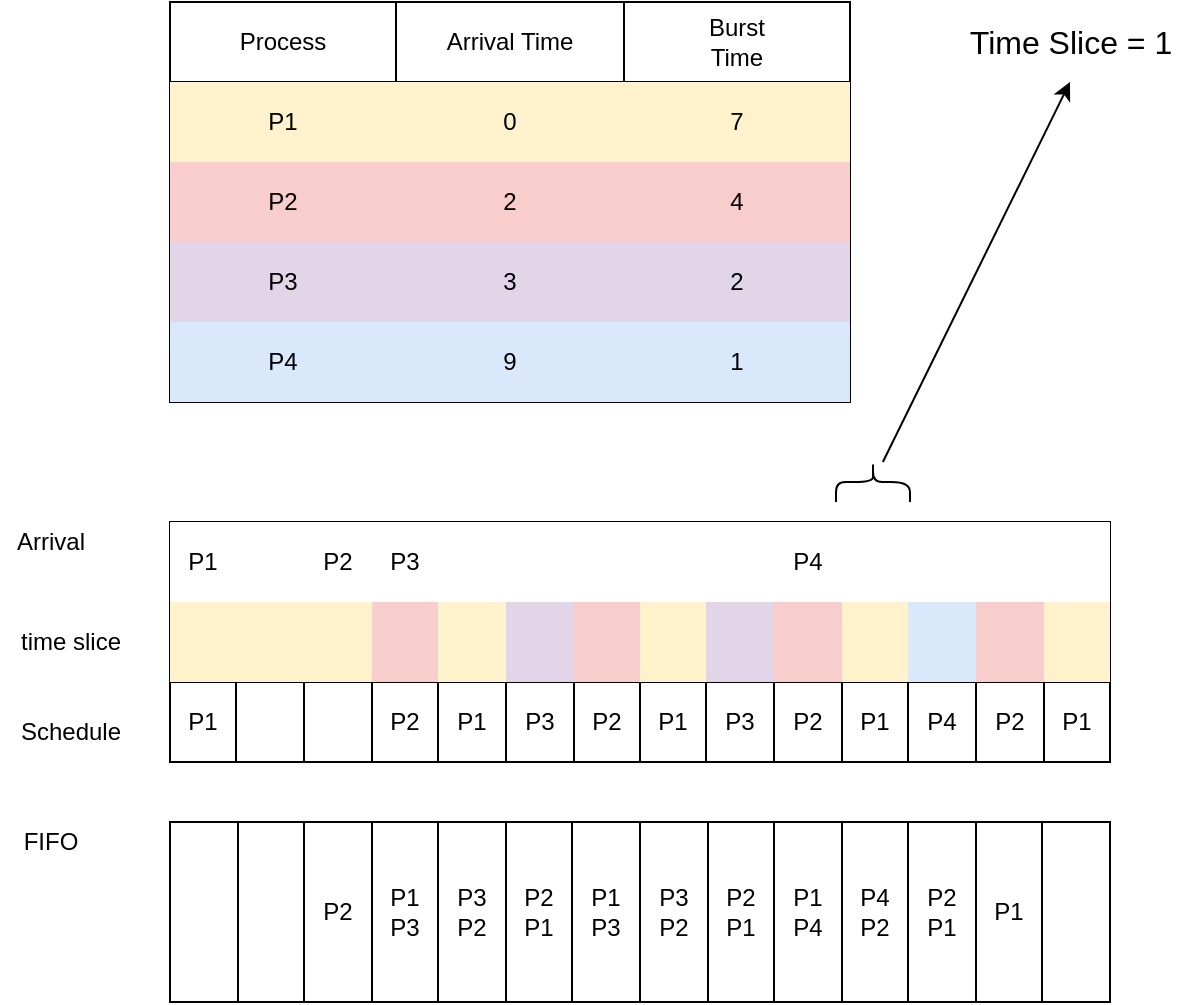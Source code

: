 <mxfile version="13.5.3" type="github">
  <diagram id="Xz5VpQ-nctI5k1B7I2_a" name="Page-1">
    <mxGraphModel dx="807" dy="971" grid="1" gridSize="10" guides="1" tooltips="1" connect="1" arrows="1" fold="1" page="1" pageScale="1" pageWidth="827" pageHeight="1169" math="0" shadow="0">
      <root>
        <mxCell id="0" />
        <mxCell id="1" parent="0" />
        <mxCell id="ZlWjMlq3aEdvPCdujIfU-1" value="" style="shape=table;html=1;whiteSpace=wrap;startSize=0;container=1;collapsible=0;childLayout=tableLayout;" vertex="1" parent="1">
          <mxGeometry x="190" y="220" width="340" height="200" as="geometry" />
        </mxCell>
        <mxCell id="ZlWjMlq3aEdvPCdujIfU-2" value="" style="shape=partialRectangle;html=1;whiteSpace=wrap;collapsible=0;dropTarget=0;pointerEvents=0;fillColor=none;top=0;left=0;bottom=0;right=0;points=[[0,0.5],[1,0.5]];portConstraint=eastwest;" vertex="1" parent="ZlWjMlq3aEdvPCdujIfU-1">
          <mxGeometry width="340" height="40" as="geometry" />
        </mxCell>
        <mxCell id="ZlWjMlq3aEdvPCdujIfU-3" value="Process" style="shape=partialRectangle;html=1;whiteSpace=wrap;connectable=0;overflow=hidden;fillColor=none;top=0;left=0;bottom=0;right=0;" vertex="1" parent="ZlWjMlq3aEdvPCdujIfU-2">
          <mxGeometry width="113" height="40" as="geometry" />
        </mxCell>
        <mxCell id="ZlWjMlq3aEdvPCdujIfU-4" value="Arrival Time" style="shape=partialRectangle;html=1;whiteSpace=wrap;connectable=0;overflow=hidden;fillColor=none;top=0;left=0;bottom=0;right=0;" vertex="1" parent="ZlWjMlq3aEdvPCdujIfU-2">
          <mxGeometry x="113" width="114" height="40" as="geometry" />
        </mxCell>
        <mxCell id="ZlWjMlq3aEdvPCdujIfU-5" value="Burst&lt;br&gt;Time" style="shape=partialRectangle;html=1;whiteSpace=wrap;connectable=0;overflow=hidden;fillColor=none;top=0;left=0;bottom=0;right=0;" vertex="1" parent="ZlWjMlq3aEdvPCdujIfU-2">
          <mxGeometry x="227" width="113" height="40" as="geometry" />
        </mxCell>
        <mxCell id="ZlWjMlq3aEdvPCdujIfU-6" value="" style="shape=partialRectangle;html=1;whiteSpace=wrap;collapsible=0;dropTarget=0;pointerEvents=0;fillColor=none;top=0;left=0;bottom=0;right=0;points=[[0,0.5],[1,0.5]];portConstraint=eastwest;" vertex="1" parent="ZlWjMlq3aEdvPCdujIfU-1">
          <mxGeometry y="40" width="340" height="40" as="geometry" />
        </mxCell>
        <mxCell id="ZlWjMlq3aEdvPCdujIfU-7" value="P1" style="shape=partialRectangle;html=1;whiteSpace=wrap;connectable=0;overflow=hidden;fillColor=#fff2cc;top=0;left=0;bottom=0;right=0;strokeColor=#d6b656;" vertex="1" parent="ZlWjMlq3aEdvPCdujIfU-6">
          <mxGeometry width="113" height="40" as="geometry" />
        </mxCell>
        <mxCell id="ZlWjMlq3aEdvPCdujIfU-8" value="0" style="shape=partialRectangle;html=1;whiteSpace=wrap;connectable=0;overflow=hidden;fillColor=#fff2cc;top=0;left=0;bottom=0;right=0;strokeColor=#d6b656;" vertex="1" parent="ZlWjMlq3aEdvPCdujIfU-6">
          <mxGeometry x="113" width="114" height="40" as="geometry" />
        </mxCell>
        <mxCell id="ZlWjMlq3aEdvPCdujIfU-9" value="7" style="shape=partialRectangle;html=1;whiteSpace=wrap;connectable=0;overflow=hidden;fillColor=#fff2cc;top=0;left=0;bottom=0;right=0;strokeColor=#d6b656;" vertex="1" parent="ZlWjMlq3aEdvPCdujIfU-6">
          <mxGeometry x="227" width="113" height="40" as="geometry" />
        </mxCell>
        <mxCell id="ZlWjMlq3aEdvPCdujIfU-10" value="" style="shape=partialRectangle;html=1;whiteSpace=wrap;collapsible=0;dropTarget=0;pointerEvents=0;fillColor=none;top=0;left=0;bottom=0;right=0;points=[[0,0.5],[1,0.5]];portConstraint=eastwest;" vertex="1" parent="ZlWjMlq3aEdvPCdujIfU-1">
          <mxGeometry y="80" width="340" height="40" as="geometry" />
        </mxCell>
        <mxCell id="ZlWjMlq3aEdvPCdujIfU-11" value="P2" style="shape=partialRectangle;html=1;whiteSpace=wrap;connectable=0;overflow=hidden;fillColor=#f8cecc;top=0;left=0;bottom=0;right=0;strokeColor=#b85450;" vertex="1" parent="ZlWjMlq3aEdvPCdujIfU-10">
          <mxGeometry width="113" height="40" as="geometry" />
        </mxCell>
        <mxCell id="ZlWjMlq3aEdvPCdujIfU-12" value="2" style="shape=partialRectangle;html=1;whiteSpace=wrap;connectable=0;overflow=hidden;fillColor=#f8cecc;top=0;left=0;bottom=0;right=0;strokeColor=#b85450;" vertex="1" parent="ZlWjMlq3aEdvPCdujIfU-10">
          <mxGeometry x="113" width="114" height="40" as="geometry" />
        </mxCell>
        <mxCell id="ZlWjMlq3aEdvPCdujIfU-13" value="4" style="shape=partialRectangle;html=1;whiteSpace=wrap;connectable=0;overflow=hidden;fillColor=#f8cecc;top=0;left=0;bottom=0;right=0;strokeColor=#b85450;" vertex="1" parent="ZlWjMlq3aEdvPCdujIfU-10">
          <mxGeometry x="227" width="113" height="40" as="geometry" />
        </mxCell>
        <mxCell id="ZlWjMlq3aEdvPCdujIfU-14" value="" style="shape=partialRectangle;html=1;whiteSpace=wrap;collapsible=0;dropTarget=0;pointerEvents=0;fillColor=none;top=0;left=0;bottom=0;right=0;points=[[0,0.5],[1,0.5]];portConstraint=eastwest;" vertex="1" parent="ZlWjMlq3aEdvPCdujIfU-1">
          <mxGeometry y="120" width="340" height="40" as="geometry" />
        </mxCell>
        <mxCell id="ZlWjMlq3aEdvPCdujIfU-15" value="P3" style="shape=partialRectangle;html=1;whiteSpace=wrap;connectable=0;overflow=hidden;fillColor=#e1d5e7;top=0;left=0;bottom=0;right=0;strokeColor=#9673a6;" vertex="1" parent="ZlWjMlq3aEdvPCdujIfU-14">
          <mxGeometry width="113" height="40" as="geometry" />
        </mxCell>
        <mxCell id="ZlWjMlq3aEdvPCdujIfU-16" value="3" style="shape=partialRectangle;html=1;whiteSpace=wrap;connectable=0;overflow=hidden;fillColor=#e1d5e7;top=0;left=0;bottom=0;right=0;strokeColor=#9673a6;" vertex="1" parent="ZlWjMlq3aEdvPCdujIfU-14">
          <mxGeometry x="113" width="114" height="40" as="geometry" />
        </mxCell>
        <mxCell id="ZlWjMlq3aEdvPCdujIfU-17" value="2" style="shape=partialRectangle;html=1;whiteSpace=wrap;connectable=0;overflow=hidden;fillColor=#e1d5e7;top=0;left=0;bottom=0;right=0;strokeColor=#9673a6;" vertex="1" parent="ZlWjMlq3aEdvPCdujIfU-14">
          <mxGeometry x="227" width="113" height="40" as="geometry" />
        </mxCell>
        <mxCell id="ZlWjMlq3aEdvPCdujIfU-18" value="" style="shape=partialRectangle;html=1;whiteSpace=wrap;collapsible=0;dropTarget=0;pointerEvents=0;fillColor=none;top=0;left=0;bottom=0;right=0;points=[[0,0.5],[1,0.5]];portConstraint=eastwest;" vertex="1" parent="ZlWjMlq3aEdvPCdujIfU-1">
          <mxGeometry y="160" width="340" height="40" as="geometry" />
        </mxCell>
        <mxCell id="ZlWjMlq3aEdvPCdujIfU-19" value="P4" style="shape=partialRectangle;html=1;whiteSpace=wrap;connectable=0;overflow=hidden;fillColor=#dae8fc;top=0;left=0;bottom=0;right=0;strokeColor=#6c8ebf;" vertex="1" parent="ZlWjMlq3aEdvPCdujIfU-18">
          <mxGeometry width="113" height="40" as="geometry" />
        </mxCell>
        <mxCell id="ZlWjMlq3aEdvPCdujIfU-20" value="9" style="shape=partialRectangle;html=1;whiteSpace=wrap;connectable=0;overflow=hidden;fillColor=#dae8fc;top=0;left=0;bottom=0;right=0;strokeColor=#6c8ebf;" vertex="1" parent="ZlWjMlq3aEdvPCdujIfU-18">
          <mxGeometry x="113" width="114" height="40" as="geometry" />
        </mxCell>
        <mxCell id="ZlWjMlq3aEdvPCdujIfU-21" value="1" style="shape=partialRectangle;html=1;whiteSpace=wrap;connectable=0;overflow=hidden;fillColor=#dae8fc;top=0;left=0;bottom=0;right=0;strokeColor=#6c8ebf;" vertex="1" parent="ZlWjMlq3aEdvPCdujIfU-18">
          <mxGeometry x="227" width="113" height="40" as="geometry" />
        </mxCell>
        <mxCell id="ZlWjMlq3aEdvPCdujIfU-22" value="" style="shape=table;html=1;whiteSpace=wrap;startSize=0;container=1;collapsible=0;childLayout=tableLayout;" vertex="1" parent="1">
          <mxGeometry x="190" y="480" width="470" height="120" as="geometry" />
        </mxCell>
        <mxCell id="ZlWjMlq3aEdvPCdujIfU-23" style="shape=partialRectangle;html=1;whiteSpace=wrap;collapsible=0;dropTarget=0;pointerEvents=0;fillColor=none;top=0;left=0;bottom=0;right=0;points=[[0,0.5],[1,0.5]];portConstraint=eastwest;" vertex="1" parent="ZlWjMlq3aEdvPCdujIfU-22">
          <mxGeometry width="470" height="40" as="geometry" />
        </mxCell>
        <mxCell id="ZlWjMlq3aEdvPCdujIfU-24" value="P1" style="shape=partialRectangle;html=1;whiteSpace=wrap;connectable=0;overflow=hidden;top=0;left=0;bottom=0;right=0;" vertex="1" parent="ZlWjMlq3aEdvPCdujIfU-23">
          <mxGeometry width="33" height="40" as="geometry" />
        </mxCell>
        <mxCell id="ZlWjMlq3aEdvPCdujIfU-25" style="shape=partialRectangle;html=1;whiteSpace=wrap;connectable=0;overflow=hidden;top=0;left=0;bottom=0;right=0;" vertex="1" parent="ZlWjMlq3aEdvPCdujIfU-23">
          <mxGeometry x="33" width="34" height="40" as="geometry" />
        </mxCell>
        <mxCell id="ZlWjMlq3aEdvPCdujIfU-26" value="P2" style="shape=partialRectangle;html=1;whiteSpace=wrap;connectable=0;overflow=hidden;top=0;left=0;bottom=0;right=0;" vertex="1" parent="ZlWjMlq3aEdvPCdujIfU-23">
          <mxGeometry x="67" width="34" height="40" as="geometry" />
        </mxCell>
        <mxCell id="ZlWjMlq3aEdvPCdujIfU-27" value="P3" style="shape=partialRectangle;html=1;whiteSpace=wrap;connectable=0;overflow=hidden;top=0;left=0;bottom=0;right=0;" vertex="1" parent="ZlWjMlq3aEdvPCdujIfU-23">
          <mxGeometry x="101" width="33" height="40" as="geometry" />
        </mxCell>
        <mxCell id="ZlWjMlq3aEdvPCdujIfU-28" style="shape=partialRectangle;html=1;whiteSpace=wrap;connectable=0;overflow=hidden;top=0;left=0;bottom=0;right=0;" vertex="1" parent="ZlWjMlq3aEdvPCdujIfU-23">
          <mxGeometry x="134" width="34" height="40" as="geometry" />
        </mxCell>
        <mxCell id="ZlWjMlq3aEdvPCdujIfU-29" value="" style="shape=partialRectangle;html=1;whiteSpace=wrap;connectable=0;overflow=hidden;top=0;left=0;bottom=0;right=0;" vertex="1" parent="ZlWjMlq3aEdvPCdujIfU-23">
          <mxGeometry x="168" width="34" height="40" as="geometry" />
        </mxCell>
        <mxCell id="ZlWjMlq3aEdvPCdujIfU-30" style="shape=partialRectangle;html=1;whiteSpace=wrap;connectable=0;overflow=hidden;top=0;left=0;bottom=0;right=0;" vertex="1" parent="ZlWjMlq3aEdvPCdujIfU-23">
          <mxGeometry x="202" width="33" height="40" as="geometry" />
        </mxCell>
        <mxCell id="ZlWjMlq3aEdvPCdujIfU-31" style="shape=partialRectangle;html=1;whiteSpace=wrap;connectable=0;overflow=hidden;top=0;left=0;bottom=0;right=0;" vertex="1" parent="ZlWjMlq3aEdvPCdujIfU-23">
          <mxGeometry x="235" width="33" height="40" as="geometry" />
        </mxCell>
        <mxCell id="ZlWjMlq3aEdvPCdujIfU-32" style="shape=partialRectangle;html=1;whiteSpace=wrap;connectable=0;overflow=hidden;top=0;left=0;bottom=0;right=0;" vertex="1" parent="ZlWjMlq3aEdvPCdujIfU-23">
          <mxGeometry x="268" width="34" height="40" as="geometry" />
        </mxCell>
        <mxCell id="ZlWjMlq3aEdvPCdujIfU-33" value="P4" style="shape=partialRectangle;html=1;whiteSpace=wrap;connectable=0;overflow=hidden;top=0;left=0;bottom=0;right=0;" vertex="1" parent="ZlWjMlq3aEdvPCdujIfU-23">
          <mxGeometry x="302" width="34" height="40" as="geometry" />
        </mxCell>
        <mxCell id="ZlWjMlq3aEdvPCdujIfU-34" style="shape=partialRectangle;html=1;whiteSpace=wrap;connectable=0;overflow=hidden;top=0;left=0;bottom=0;right=0;" vertex="1" parent="ZlWjMlq3aEdvPCdujIfU-23">
          <mxGeometry x="336" width="33" height="40" as="geometry" />
        </mxCell>
        <mxCell id="ZlWjMlq3aEdvPCdujIfU-35" style="shape=partialRectangle;html=1;whiteSpace=wrap;connectable=0;overflow=hidden;top=0;left=0;bottom=0;right=0;" vertex="1" parent="ZlWjMlq3aEdvPCdujIfU-23">
          <mxGeometry x="369" width="34" height="40" as="geometry" />
        </mxCell>
        <mxCell id="ZlWjMlq3aEdvPCdujIfU-36" style="shape=partialRectangle;html=1;whiteSpace=wrap;connectable=0;overflow=hidden;top=0;left=0;bottom=0;right=0;" vertex="1" parent="ZlWjMlq3aEdvPCdujIfU-23">
          <mxGeometry x="403" width="34" height="40" as="geometry" />
        </mxCell>
        <mxCell id="ZlWjMlq3aEdvPCdujIfU-37" style="shape=partialRectangle;html=1;whiteSpace=wrap;connectable=0;overflow=hidden;top=0;left=0;bottom=0;right=0;" vertex="1" parent="ZlWjMlq3aEdvPCdujIfU-23">
          <mxGeometry x="437" width="33" height="40" as="geometry" />
        </mxCell>
        <mxCell id="ZlWjMlq3aEdvPCdujIfU-38" value="" style="shape=partialRectangle;html=1;whiteSpace=wrap;collapsible=0;dropTarget=0;pointerEvents=0;fillColor=none;top=0;left=0;bottom=0;right=0;points=[[0,0.5],[1,0.5]];portConstraint=eastwest;" vertex="1" parent="ZlWjMlq3aEdvPCdujIfU-22">
          <mxGeometry y="40" width="470" height="40" as="geometry" />
        </mxCell>
        <mxCell id="ZlWjMlq3aEdvPCdujIfU-39" value="" style="shape=partialRectangle;html=1;whiteSpace=wrap;connectable=0;overflow=hidden;fillColor=#fff2cc;top=0;left=0;bottom=0;right=0;strokeColor=#d6b656;" vertex="1" parent="ZlWjMlq3aEdvPCdujIfU-38">
          <mxGeometry width="33" height="40" as="geometry" />
        </mxCell>
        <mxCell id="ZlWjMlq3aEdvPCdujIfU-40" value="" style="shape=partialRectangle;html=1;whiteSpace=wrap;connectable=0;overflow=hidden;fillColor=#fff2cc;top=0;left=0;bottom=0;right=0;strokeColor=#d6b656;" vertex="1" parent="ZlWjMlq3aEdvPCdujIfU-38">
          <mxGeometry x="33" width="34" height="40" as="geometry" />
        </mxCell>
        <mxCell id="ZlWjMlq3aEdvPCdujIfU-41" value="" style="shape=partialRectangle;html=1;whiteSpace=wrap;connectable=0;overflow=hidden;fillColor=#fff2cc;top=0;left=0;bottom=0;right=0;strokeColor=#d6b656;" vertex="1" parent="ZlWjMlq3aEdvPCdujIfU-38">
          <mxGeometry x="67" width="34" height="40" as="geometry" />
        </mxCell>
        <mxCell id="ZlWjMlq3aEdvPCdujIfU-42" value="" style="shape=partialRectangle;html=1;whiteSpace=wrap;connectable=0;overflow=hidden;fillColor=#f8cecc;top=0;left=0;bottom=0;right=0;strokeColor=#b85450;" vertex="1" parent="ZlWjMlq3aEdvPCdujIfU-38">
          <mxGeometry x="101" width="33" height="40" as="geometry" />
        </mxCell>
        <mxCell id="ZlWjMlq3aEdvPCdujIfU-43" value="" style="shape=partialRectangle;html=1;whiteSpace=wrap;connectable=0;overflow=hidden;fillColor=#fff2cc;top=0;left=0;bottom=0;right=0;strokeColor=#d6b656;" vertex="1" parent="ZlWjMlq3aEdvPCdujIfU-38">
          <mxGeometry x="134" width="34" height="40" as="geometry" />
        </mxCell>
        <mxCell id="ZlWjMlq3aEdvPCdujIfU-44" value="" style="shape=partialRectangle;html=1;whiteSpace=wrap;connectable=0;overflow=hidden;fillColor=#e1d5e7;top=0;left=0;bottom=0;right=0;strokeColor=#9673a6;" vertex="1" parent="ZlWjMlq3aEdvPCdujIfU-38">
          <mxGeometry x="168" width="34" height="40" as="geometry" />
        </mxCell>
        <mxCell id="ZlWjMlq3aEdvPCdujIfU-45" value="" style="shape=partialRectangle;html=1;whiteSpace=wrap;connectable=0;overflow=hidden;fillColor=#f8cecc;top=0;left=0;bottom=0;right=0;strokeColor=#b85450;" vertex="1" parent="ZlWjMlq3aEdvPCdujIfU-38">
          <mxGeometry x="202" width="33" height="40" as="geometry" />
        </mxCell>
        <mxCell id="ZlWjMlq3aEdvPCdujIfU-46" value="" style="shape=partialRectangle;html=1;whiteSpace=wrap;connectable=0;overflow=hidden;fillColor=#fff2cc;top=0;left=0;bottom=0;right=0;strokeColor=#d6b656;" vertex="1" parent="ZlWjMlq3aEdvPCdujIfU-38">
          <mxGeometry x="235" width="33" height="40" as="geometry" />
        </mxCell>
        <mxCell id="ZlWjMlq3aEdvPCdujIfU-47" value="" style="shape=partialRectangle;html=1;whiteSpace=wrap;connectable=0;overflow=hidden;fillColor=#e1d5e7;top=0;left=0;bottom=0;right=0;strokeColor=#9673a6;" vertex="1" parent="ZlWjMlq3aEdvPCdujIfU-38">
          <mxGeometry x="268" width="34" height="40" as="geometry" />
        </mxCell>
        <mxCell id="ZlWjMlq3aEdvPCdujIfU-48" value="" style="shape=partialRectangle;html=1;whiteSpace=wrap;connectable=0;overflow=hidden;fillColor=#f8cecc;top=0;left=0;bottom=0;right=0;strokeColor=#b85450;" vertex="1" parent="ZlWjMlq3aEdvPCdujIfU-38">
          <mxGeometry x="302" width="34" height="40" as="geometry" />
        </mxCell>
        <mxCell id="ZlWjMlq3aEdvPCdujIfU-49" value="" style="shape=partialRectangle;html=1;whiteSpace=wrap;connectable=0;overflow=hidden;fillColor=#fff2cc;top=0;left=0;bottom=0;right=0;strokeColor=#d6b656;" vertex="1" parent="ZlWjMlq3aEdvPCdujIfU-38">
          <mxGeometry x="336" width="33" height="40" as="geometry" />
        </mxCell>
        <mxCell id="ZlWjMlq3aEdvPCdujIfU-50" value="" style="shape=partialRectangle;html=1;whiteSpace=wrap;connectable=0;overflow=hidden;fillColor=#dae8fc;top=0;left=0;bottom=0;right=0;strokeColor=#6c8ebf;" vertex="1" parent="ZlWjMlq3aEdvPCdujIfU-38">
          <mxGeometry x="369" width="34" height="40" as="geometry" />
        </mxCell>
        <mxCell id="ZlWjMlq3aEdvPCdujIfU-51" value="" style="shape=partialRectangle;html=1;whiteSpace=wrap;connectable=0;overflow=hidden;fillColor=#f8cecc;top=0;left=0;bottom=0;right=0;strokeColor=#b85450;" vertex="1" parent="ZlWjMlq3aEdvPCdujIfU-38">
          <mxGeometry x="403" width="34" height="40" as="geometry" />
        </mxCell>
        <mxCell id="ZlWjMlq3aEdvPCdujIfU-52" value="" style="shape=partialRectangle;html=1;whiteSpace=wrap;connectable=0;overflow=hidden;fillColor=#fff2cc;top=0;left=0;bottom=0;right=0;strokeColor=#d6b656;" vertex="1" parent="ZlWjMlq3aEdvPCdujIfU-38">
          <mxGeometry x="437" width="33" height="40" as="geometry" />
        </mxCell>
        <mxCell id="ZlWjMlq3aEdvPCdujIfU-53" value="" style="shape=partialRectangle;html=1;whiteSpace=wrap;collapsible=0;dropTarget=0;pointerEvents=0;fillColor=none;top=0;left=0;bottom=0;right=0;points=[[0,0.5],[1,0.5]];portConstraint=eastwest;" vertex="1" parent="ZlWjMlq3aEdvPCdujIfU-22">
          <mxGeometry y="80" width="470" height="40" as="geometry" />
        </mxCell>
        <mxCell id="ZlWjMlq3aEdvPCdujIfU-54" value="P1" style="shape=partialRectangle;html=1;whiteSpace=wrap;connectable=0;overflow=hidden;fillColor=none;top=0;left=0;bottom=0;right=0;" vertex="1" parent="ZlWjMlq3aEdvPCdujIfU-53">
          <mxGeometry width="33" height="40" as="geometry" />
        </mxCell>
        <mxCell id="ZlWjMlq3aEdvPCdujIfU-55" value="" style="shape=partialRectangle;html=1;whiteSpace=wrap;connectable=0;overflow=hidden;fillColor=none;top=0;left=0;bottom=0;right=0;" vertex="1" parent="ZlWjMlq3aEdvPCdujIfU-53">
          <mxGeometry x="33" width="34" height="40" as="geometry" />
        </mxCell>
        <mxCell id="ZlWjMlq3aEdvPCdujIfU-56" value="" style="shape=partialRectangle;html=1;whiteSpace=wrap;connectable=0;overflow=hidden;fillColor=none;top=0;left=0;bottom=0;right=0;" vertex="1" parent="ZlWjMlq3aEdvPCdujIfU-53">
          <mxGeometry x="67" width="34" height="40" as="geometry" />
        </mxCell>
        <mxCell id="ZlWjMlq3aEdvPCdujIfU-57" value="P2" style="shape=partialRectangle;html=1;whiteSpace=wrap;connectable=0;overflow=hidden;fillColor=none;top=0;left=0;bottom=0;right=0;" vertex="1" parent="ZlWjMlq3aEdvPCdujIfU-53">
          <mxGeometry x="101" width="33" height="40" as="geometry" />
        </mxCell>
        <mxCell id="ZlWjMlq3aEdvPCdujIfU-58" value="P1" style="shape=partialRectangle;html=1;whiteSpace=wrap;connectable=0;overflow=hidden;fillColor=none;top=0;left=0;bottom=0;right=0;" vertex="1" parent="ZlWjMlq3aEdvPCdujIfU-53">
          <mxGeometry x="134" width="34" height="40" as="geometry" />
        </mxCell>
        <mxCell id="ZlWjMlq3aEdvPCdujIfU-59" value="P3" style="shape=partialRectangle;html=1;whiteSpace=wrap;connectable=0;overflow=hidden;fillColor=none;top=0;left=0;bottom=0;right=0;" vertex="1" parent="ZlWjMlq3aEdvPCdujIfU-53">
          <mxGeometry x="168" width="34" height="40" as="geometry" />
        </mxCell>
        <mxCell id="ZlWjMlq3aEdvPCdujIfU-60" value="P2" style="shape=partialRectangle;html=1;whiteSpace=wrap;connectable=0;overflow=hidden;fillColor=none;top=0;left=0;bottom=0;right=0;" vertex="1" parent="ZlWjMlq3aEdvPCdujIfU-53">
          <mxGeometry x="202" width="33" height="40" as="geometry" />
        </mxCell>
        <mxCell id="ZlWjMlq3aEdvPCdujIfU-61" value="P1" style="shape=partialRectangle;html=1;whiteSpace=wrap;connectable=0;overflow=hidden;fillColor=none;top=0;left=0;bottom=0;right=0;" vertex="1" parent="ZlWjMlq3aEdvPCdujIfU-53">
          <mxGeometry x="235" width="33" height="40" as="geometry" />
        </mxCell>
        <mxCell id="ZlWjMlq3aEdvPCdujIfU-62" value="P3" style="shape=partialRectangle;html=1;whiteSpace=wrap;connectable=0;overflow=hidden;fillColor=none;top=0;left=0;bottom=0;right=0;" vertex="1" parent="ZlWjMlq3aEdvPCdujIfU-53">
          <mxGeometry x="268" width="34" height="40" as="geometry" />
        </mxCell>
        <mxCell id="ZlWjMlq3aEdvPCdujIfU-63" value="P2" style="shape=partialRectangle;html=1;whiteSpace=wrap;connectable=0;overflow=hidden;fillColor=none;top=0;left=0;bottom=0;right=0;" vertex="1" parent="ZlWjMlq3aEdvPCdujIfU-53">
          <mxGeometry x="302" width="34" height="40" as="geometry" />
        </mxCell>
        <mxCell id="ZlWjMlq3aEdvPCdujIfU-64" value="P1" style="shape=partialRectangle;html=1;whiteSpace=wrap;connectable=0;overflow=hidden;fillColor=none;top=0;left=0;bottom=0;right=0;" vertex="1" parent="ZlWjMlq3aEdvPCdujIfU-53">
          <mxGeometry x="336" width="33" height="40" as="geometry" />
        </mxCell>
        <mxCell id="ZlWjMlq3aEdvPCdujIfU-65" value="P4" style="shape=partialRectangle;html=1;whiteSpace=wrap;connectable=0;overflow=hidden;fillColor=none;top=0;left=0;bottom=0;right=0;" vertex="1" parent="ZlWjMlq3aEdvPCdujIfU-53">
          <mxGeometry x="369" width="34" height="40" as="geometry" />
        </mxCell>
        <mxCell id="ZlWjMlq3aEdvPCdujIfU-66" value="P2" style="shape=partialRectangle;html=1;whiteSpace=wrap;connectable=0;overflow=hidden;fillColor=none;top=0;left=0;bottom=0;right=0;" vertex="1" parent="ZlWjMlq3aEdvPCdujIfU-53">
          <mxGeometry x="403" width="34" height="40" as="geometry" />
        </mxCell>
        <mxCell id="ZlWjMlq3aEdvPCdujIfU-67" value="P1" style="shape=partialRectangle;html=1;whiteSpace=wrap;connectable=0;overflow=hidden;fillColor=none;top=0;left=0;bottom=0;right=0;" vertex="1" parent="ZlWjMlq3aEdvPCdujIfU-53">
          <mxGeometry x="437" width="33" height="40" as="geometry" />
        </mxCell>
        <mxCell id="ZlWjMlq3aEdvPCdujIfU-68" value="FIFO" style="text;html=1;align=center;verticalAlign=middle;resizable=0;points=[];autosize=1;" vertex="1" parent="1">
          <mxGeometry x="110" y="630" width="40" height="20" as="geometry" />
        </mxCell>
        <mxCell id="ZlWjMlq3aEdvPCdujIfU-69" value="Schedule" style="text;html=1;align=center;verticalAlign=middle;resizable=0;points=[];autosize=1;" vertex="1" parent="1">
          <mxGeometry x="105" y="575" width="70" height="20" as="geometry" />
        </mxCell>
        <mxCell id="ZlWjMlq3aEdvPCdujIfU-70" style="rounded=0;orthogonalLoop=1;jettySize=auto;html=1;" edge="1" parent="1" source="ZlWjMlq3aEdvPCdujIfU-71">
          <mxGeometry relative="1" as="geometry">
            <mxPoint x="640" y="260" as="targetPoint" />
          </mxGeometry>
        </mxCell>
        <mxCell id="ZlWjMlq3aEdvPCdujIfU-71" value="" style="shape=curlyBracket;whiteSpace=wrap;html=1;rounded=1;direction=south;" vertex="1" parent="1">
          <mxGeometry x="523" y="450" width="37" height="20" as="geometry" />
        </mxCell>
        <mxCell id="ZlWjMlq3aEdvPCdujIfU-72" value="&lt;font style=&quot;font-size: 16px&quot;&gt;Time Slice = 1&lt;/font&gt;" style="text;html=1;align=center;verticalAlign=middle;resizable=0;points=[];autosize=1;" vertex="1" parent="1">
          <mxGeometry x="580" y="230" width="120" height="20" as="geometry" />
        </mxCell>
        <mxCell id="ZlWjMlq3aEdvPCdujIfU-73" value="" style="shape=table;html=1;whiteSpace=wrap;startSize=0;container=1;collapsible=0;childLayout=tableLayout;" vertex="1" parent="1">
          <mxGeometry x="190" y="630" width="470" height="90" as="geometry" />
        </mxCell>
        <mxCell id="ZlWjMlq3aEdvPCdujIfU-74" value="" style="shape=partialRectangle;html=1;whiteSpace=wrap;collapsible=0;dropTarget=0;pointerEvents=0;fillColor=none;top=0;left=0;bottom=0;right=0;points=[[0,0.5],[1,0.5]];portConstraint=eastwest;" vertex="1" parent="ZlWjMlq3aEdvPCdujIfU-73">
          <mxGeometry width="470" height="90" as="geometry" />
        </mxCell>
        <mxCell id="ZlWjMlq3aEdvPCdujIfU-75" value="" style="shape=partialRectangle;html=1;whiteSpace=wrap;connectable=0;overflow=hidden;fillColor=none;top=0;left=0;bottom=0;right=0;" vertex="1" parent="ZlWjMlq3aEdvPCdujIfU-74">
          <mxGeometry width="34" height="90" as="geometry" />
        </mxCell>
        <mxCell id="ZlWjMlq3aEdvPCdujIfU-76" value="" style="shape=partialRectangle;html=1;whiteSpace=wrap;connectable=0;overflow=hidden;fillColor=none;top=0;left=0;bottom=0;right=0;" vertex="1" parent="ZlWjMlq3aEdvPCdujIfU-74">
          <mxGeometry x="34" width="33" height="90" as="geometry" />
        </mxCell>
        <mxCell id="ZlWjMlq3aEdvPCdujIfU-77" value="P2" style="shape=partialRectangle;html=1;whiteSpace=wrap;connectable=0;overflow=hidden;fillColor=none;top=0;left=0;bottom=0;right=0;" vertex="1" parent="ZlWjMlq3aEdvPCdujIfU-74">
          <mxGeometry x="67" width="34" height="90" as="geometry" />
        </mxCell>
        <mxCell id="ZlWjMlq3aEdvPCdujIfU-78" value="P1&lt;br&gt;P3" style="shape=partialRectangle;html=1;whiteSpace=wrap;connectable=0;overflow=hidden;fillColor=none;top=0;left=0;bottom=0;right=0;" vertex="1" parent="ZlWjMlq3aEdvPCdujIfU-74">
          <mxGeometry x="101" width="33" height="90" as="geometry" />
        </mxCell>
        <mxCell id="ZlWjMlq3aEdvPCdujIfU-79" value="P3&lt;br&gt;P2" style="shape=partialRectangle;html=1;whiteSpace=wrap;connectable=0;overflow=hidden;fillColor=none;top=0;left=0;bottom=0;right=0;" vertex="1" parent="ZlWjMlq3aEdvPCdujIfU-74">
          <mxGeometry x="134" width="34" height="90" as="geometry" />
        </mxCell>
        <mxCell id="ZlWjMlq3aEdvPCdujIfU-80" value="P2&lt;br&gt;P1" style="shape=partialRectangle;html=1;whiteSpace=wrap;connectable=0;overflow=hidden;fillColor=none;top=0;left=0;bottom=0;right=0;" vertex="1" parent="ZlWjMlq3aEdvPCdujIfU-74">
          <mxGeometry x="168" width="33" height="90" as="geometry" />
        </mxCell>
        <mxCell id="ZlWjMlq3aEdvPCdujIfU-81" value="P1&lt;br&gt;P3" style="shape=partialRectangle;html=1;whiteSpace=wrap;connectable=0;overflow=hidden;fillColor=none;top=0;left=0;bottom=0;right=0;" vertex="1" parent="ZlWjMlq3aEdvPCdujIfU-74">
          <mxGeometry x="201" width="34" height="90" as="geometry" />
        </mxCell>
        <mxCell id="ZlWjMlq3aEdvPCdujIfU-82" value="P3&lt;br&gt;P2" style="shape=partialRectangle;html=1;whiteSpace=wrap;connectable=0;overflow=hidden;fillColor=none;top=0;left=0;bottom=0;right=0;" vertex="1" parent="ZlWjMlq3aEdvPCdujIfU-74">
          <mxGeometry x="235" width="34" height="90" as="geometry" />
        </mxCell>
        <mxCell id="ZlWjMlq3aEdvPCdujIfU-83" value="P2&lt;br&gt;P1" style="shape=partialRectangle;html=1;whiteSpace=wrap;connectable=0;overflow=hidden;fillColor=none;top=0;left=0;bottom=0;right=0;" vertex="1" parent="ZlWjMlq3aEdvPCdujIfU-74">
          <mxGeometry x="269" width="33" height="90" as="geometry" />
        </mxCell>
        <mxCell id="ZlWjMlq3aEdvPCdujIfU-84" value="P1&lt;br&gt;P4" style="shape=partialRectangle;html=1;whiteSpace=wrap;connectable=0;overflow=hidden;fillColor=none;top=0;left=0;bottom=0;right=0;" vertex="1" parent="ZlWjMlq3aEdvPCdujIfU-74">
          <mxGeometry x="302" width="34" height="90" as="geometry" />
        </mxCell>
        <mxCell id="ZlWjMlq3aEdvPCdujIfU-85" value="P4&lt;br&gt;P2" style="shape=partialRectangle;html=1;whiteSpace=wrap;connectable=0;overflow=hidden;fillColor=none;top=0;left=0;bottom=0;right=0;" vertex="1" parent="ZlWjMlq3aEdvPCdujIfU-74">
          <mxGeometry x="336" width="33" height="90" as="geometry" />
        </mxCell>
        <mxCell id="ZlWjMlq3aEdvPCdujIfU-86" value="P2&lt;br&gt;P1" style="shape=partialRectangle;html=1;whiteSpace=wrap;connectable=0;overflow=hidden;fillColor=none;top=0;left=0;bottom=0;right=0;" vertex="1" parent="ZlWjMlq3aEdvPCdujIfU-74">
          <mxGeometry x="369" width="34" height="90" as="geometry" />
        </mxCell>
        <mxCell id="ZlWjMlq3aEdvPCdujIfU-87" value="P1" style="shape=partialRectangle;html=1;whiteSpace=wrap;connectable=0;overflow=hidden;fillColor=none;top=0;left=0;bottom=0;right=0;" vertex="1" parent="ZlWjMlq3aEdvPCdujIfU-74">
          <mxGeometry x="403" width="33" height="90" as="geometry" />
        </mxCell>
        <mxCell id="ZlWjMlq3aEdvPCdujIfU-88" value="" style="shape=partialRectangle;html=1;whiteSpace=wrap;connectable=0;overflow=hidden;fillColor=none;top=0;left=0;bottom=0;right=0;" vertex="1" parent="ZlWjMlq3aEdvPCdujIfU-74">
          <mxGeometry x="436" width="34" height="90" as="geometry" />
        </mxCell>
        <mxCell id="ZlWjMlq3aEdvPCdujIfU-89" value="Arrival" style="text;html=1;align=center;verticalAlign=middle;resizable=0;points=[];autosize=1;" vertex="1" parent="1">
          <mxGeometry x="105" y="480" width="50" height="20" as="geometry" />
        </mxCell>
        <mxCell id="ZlWjMlq3aEdvPCdujIfU-90" value="time slice" style="text;html=1;align=center;verticalAlign=middle;resizable=0;points=[];autosize=1;" vertex="1" parent="1">
          <mxGeometry x="105" y="530" width="70" height="20" as="geometry" />
        </mxCell>
      </root>
    </mxGraphModel>
  </diagram>
</mxfile>
